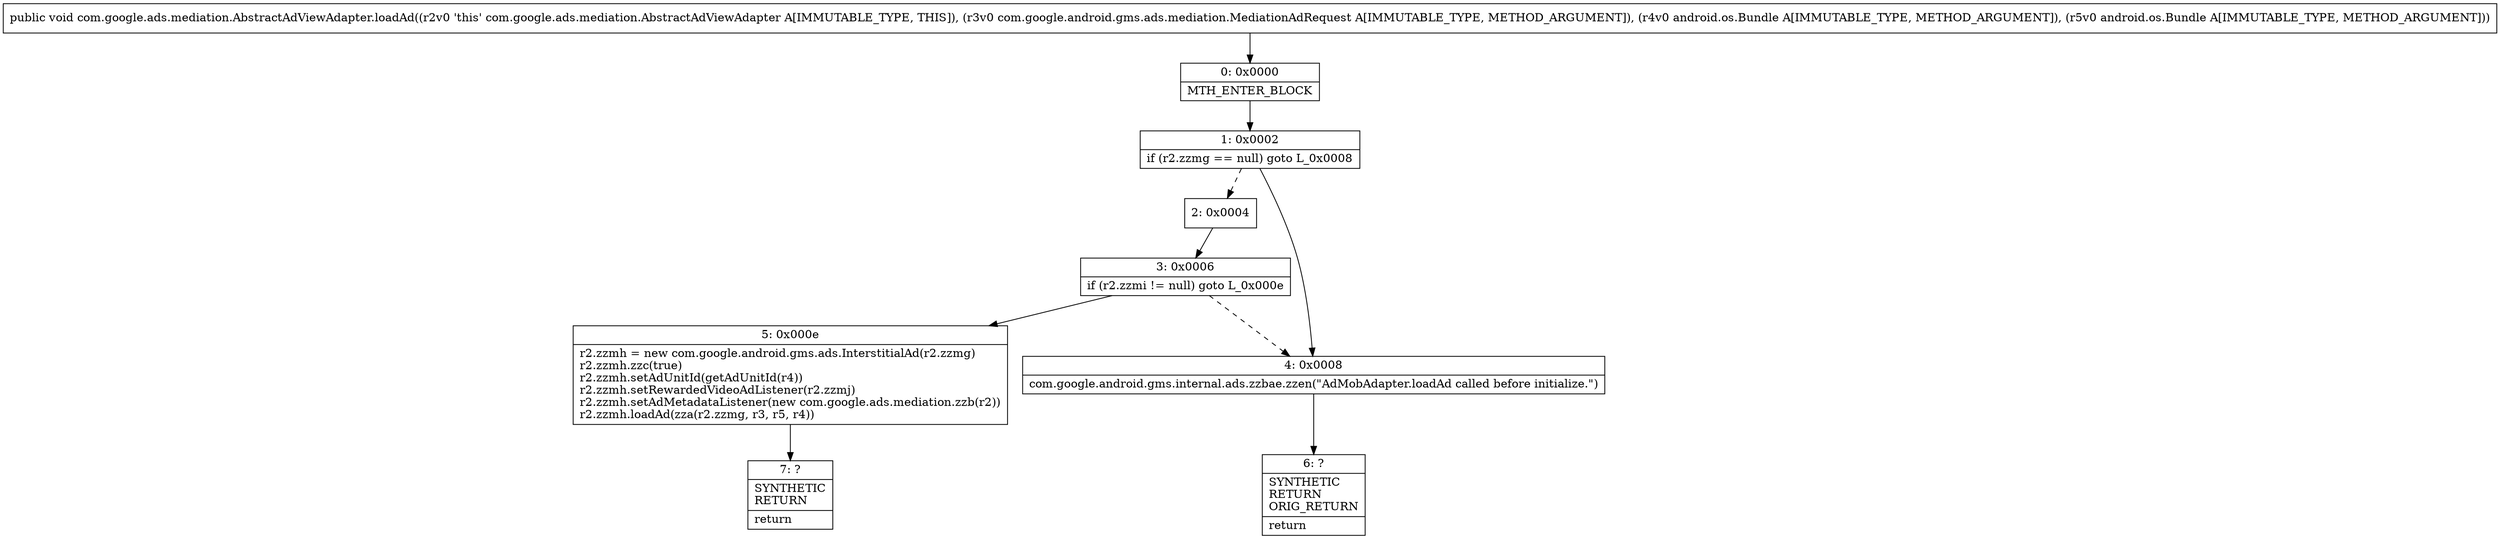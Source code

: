 digraph "CFG forcom.google.ads.mediation.AbstractAdViewAdapter.loadAd(Lcom\/google\/android\/gms\/ads\/mediation\/MediationAdRequest;Landroid\/os\/Bundle;Landroid\/os\/Bundle;)V" {
Node_0 [shape=record,label="{0\:\ 0x0000|MTH_ENTER_BLOCK\l}"];
Node_1 [shape=record,label="{1\:\ 0x0002|if (r2.zzmg == null) goto L_0x0008\l}"];
Node_2 [shape=record,label="{2\:\ 0x0004}"];
Node_3 [shape=record,label="{3\:\ 0x0006|if (r2.zzmi != null) goto L_0x000e\l}"];
Node_4 [shape=record,label="{4\:\ 0x0008|com.google.android.gms.internal.ads.zzbae.zzen(\"AdMobAdapter.loadAd called before initialize.\")\l}"];
Node_5 [shape=record,label="{5\:\ 0x000e|r2.zzmh = new com.google.android.gms.ads.InterstitialAd(r2.zzmg)\lr2.zzmh.zzc(true)\lr2.zzmh.setAdUnitId(getAdUnitId(r4))\lr2.zzmh.setRewardedVideoAdListener(r2.zzmj)\lr2.zzmh.setAdMetadataListener(new com.google.ads.mediation.zzb(r2))\lr2.zzmh.loadAd(zza(r2.zzmg, r3, r5, r4))\l}"];
Node_6 [shape=record,label="{6\:\ ?|SYNTHETIC\lRETURN\lORIG_RETURN\l|return\l}"];
Node_7 [shape=record,label="{7\:\ ?|SYNTHETIC\lRETURN\l|return\l}"];
MethodNode[shape=record,label="{public void com.google.ads.mediation.AbstractAdViewAdapter.loadAd((r2v0 'this' com.google.ads.mediation.AbstractAdViewAdapter A[IMMUTABLE_TYPE, THIS]), (r3v0 com.google.android.gms.ads.mediation.MediationAdRequest A[IMMUTABLE_TYPE, METHOD_ARGUMENT]), (r4v0 android.os.Bundle A[IMMUTABLE_TYPE, METHOD_ARGUMENT]), (r5v0 android.os.Bundle A[IMMUTABLE_TYPE, METHOD_ARGUMENT])) }"];
MethodNode -> Node_0;
Node_0 -> Node_1;
Node_1 -> Node_2[style=dashed];
Node_1 -> Node_4;
Node_2 -> Node_3;
Node_3 -> Node_4[style=dashed];
Node_3 -> Node_5;
Node_4 -> Node_6;
Node_5 -> Node_7;
}


